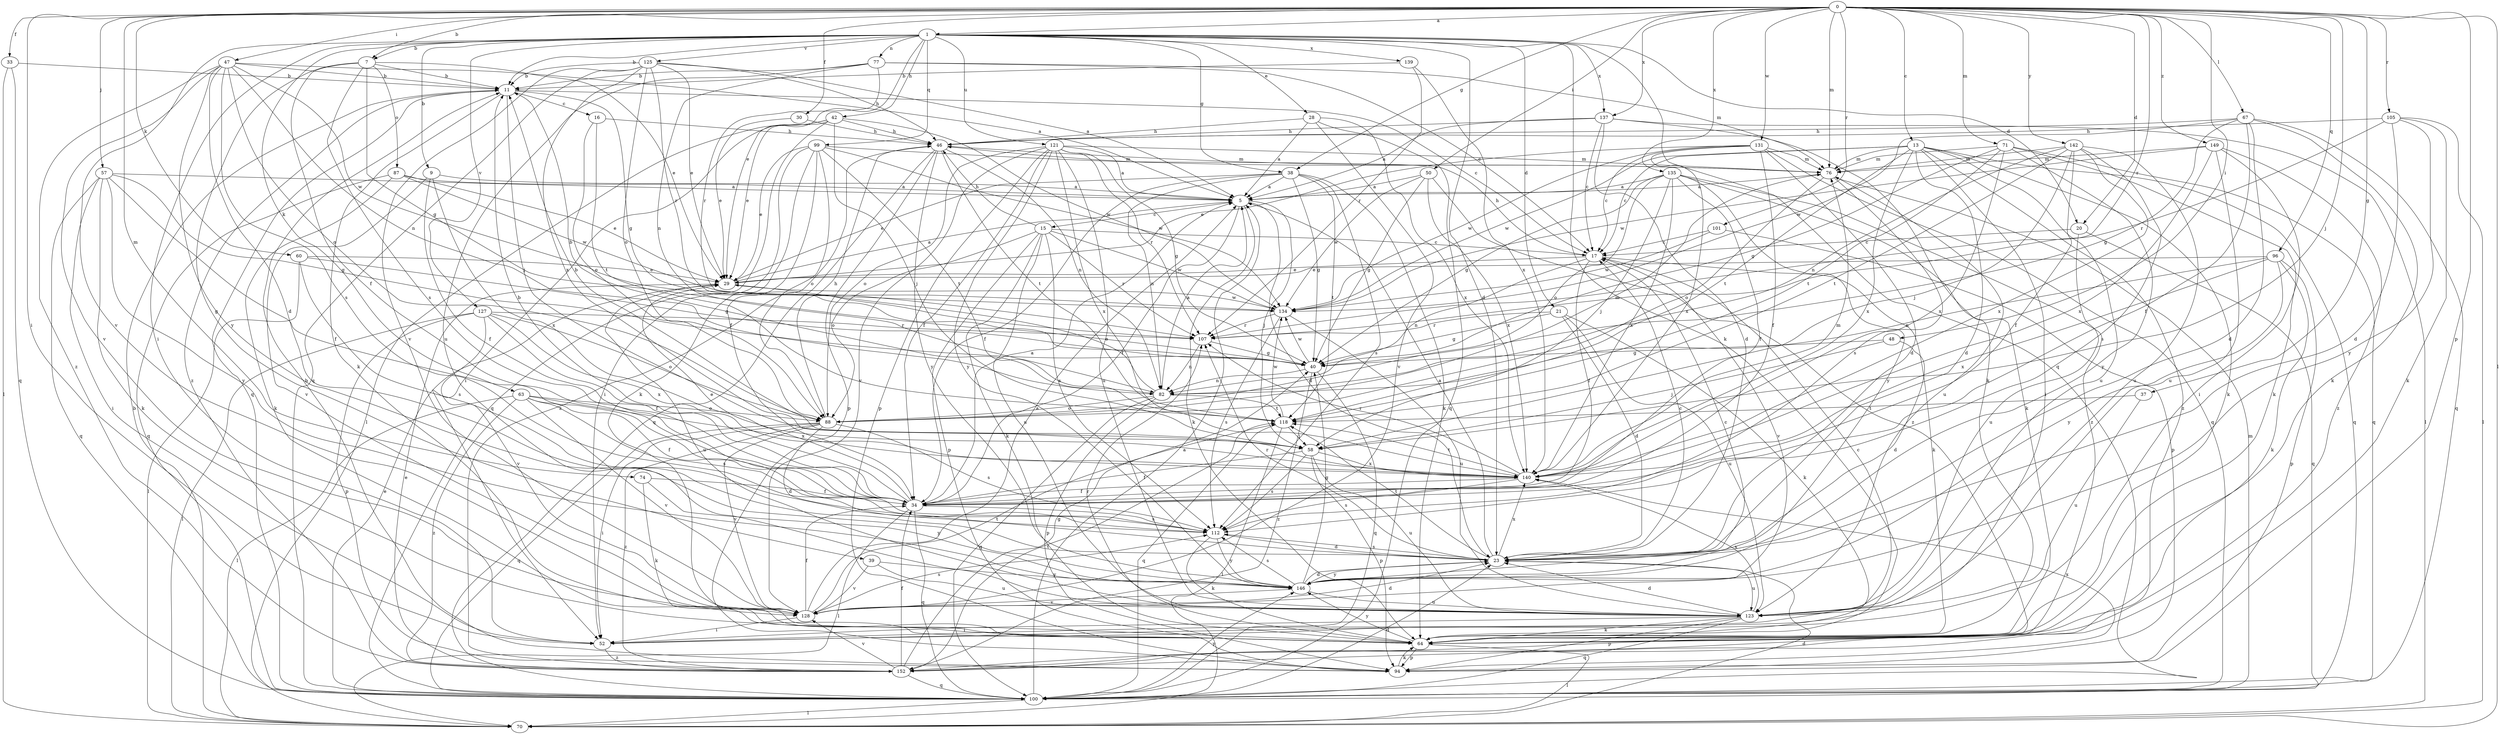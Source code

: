 strict digraph  {
0;
1;
5;
7;
9;
11;
13;
15;
16;
17;
20;
21;
23;
28;
29;
30;
33;
34;
37;
38;
39;
40;
42;
46;
47;
48;
50;
52;
57;
58;
60;
63;
64;
67;
70;
71;
74;
76;
77;
82;
87;
88;
94;
96;
99;
100;
101;
105;
107;
112;
118;
121;
123;
125;
127;
128;
131;
134;
135;
137;
139;
140;
142;
146;
149;
152;
0 -> 1  [label=a];
0 -> 7  [label=b];
0 -> 13  [label=c];
0 -> 20  [label=d];
0 -> 30  [label=f];
0 -> 33  [label=f];
0 -> 37  [label=g];
0 -> 38  [label=g];
0 -> 47  [label=i];
0 -> 48  [label=i];
0 -> 50  [label=i];
0 -> 52  [label=i];
0 -> 57  [label=j];
0 -> 58  [label=j];
0 -> 60  [label=k];
0 -> 67  [label=l];
0 -> 70  [label=l];
0 -> 71  [label=m];
0 -> 74  [label=m];
0 -> 76  [label=m];
0 -> 94  [label=p];
0 -> 96  [label=q];
0 -> 101  [label=r];
0 -> 105  [label=r];
0 -> 107  [label=r];
0 -> 131  [label=w];
0 -> 135  [label=x];
0 -> 137  [label=x];
0 -> 142  [label=y];
0 -> 149  [label=z];
1 -> 7  [label=b];
1 -> 9  [label=b];
1 -> 11  [label=b];
1 -> 20  [label=d];
1 -> 21  [label=d];
1 -> 23  [label=d];
1 -> 28  [label=e];
1 -> 29  [label=e];
1 -> 38  [label=g];
1 -> 42  [label=h];
1 -> 52  [label=i];
1 -> 63  [label=k];
1 -> 64  [label=k];
1 -> 77  [label=n];
1 -> 99  [label=q];
1 -> 100  [label=q];
1 -> 121  [label=u];
1 -> 125  [label=v];
1 -> 127  [label=v];
1 -> 128  [label=v];
1 -> 137  [label=x];
1 -> 139  [label=x];
5 -> 15  [label=c];
5 -> 23  [label=d];
5 -> 34  [label=f];
5 -> 58  [label=j];
5 -> 64  [label=k];
7 -> 11  [label=b];
7 -> 29  [label=e];
7 -> 34  [label=f];
7 -> 39  [label=g];
7 -> 40  [label=g];
7 -> 87  [label=o];
7 -> 112  [label=s];
9 -> 5  [label=a];
9 -> 34  [label=f];
9 -> 128  [label=v];
9 -> 140  [label=x];
11 -> 16  [label=c];
11 -> 17  [label=c];
11 -> 40  [label=g];
11 -> 58  [label=j];
11 -> 64  [label=k];
11 -> 100  [label=q];
11 -> 152  [label=z];
13 -> 17  [label=c];
13 -> 23  [label=d];
13 -> 52  [label=i];
13 -> 64  [label=k];
13 -> 76  [label=m];
13 -> 100  [label=q];
13 -> 118  [label=t];
13 -> 123  [label=u];
13 -> 134  [label=w];
13 -> 140  [label=x];
13 -> 152  [label=z];
15 -> 17  [label=c];
15 -> 46  [label=h];
15 -> 64  [label=k];
15 -> 88  [label=o];
15 -> 94  [label=p];
15 -> 107  [label=r];
15 -> 112  [label=s];
15 -> 123  [label=u];
15 -> 134  [label=w];
16 -> 46  [label=h];
16 -> 88  [label=o];
16 -> 118  [label=t];
17 -> 29  [label=e];
17 -> 34  [label=f];
17 -> 46  [label=h];
17 -> 64  [label=k];
17 -> 82  [label=n];
17 -> 128  [label=v];
20 -> 17  [label=c];
20 -> 100  [label=q];
20 -> 123  [label=u];
21 -> 23  [label=d];
21 -> 40  [label=g];
21 -> 64  [label=k];
21 -> 107  [label=r];
21 -> 123  [label=u];
23 -> 5  [label=a];
23 -> 17  [label=c];
23 -> 107  [label=r];
23 -> 112  [label=s];
23 -> 118  [label=t];
23 -> 123  [label=u];
23 -> 140  [label=x];
23 -> 146  [label=y];
28 -> 5  [label=a];
28 -> 46  [label=h];
28 -> 100  [label=q];
28 -> 128  [label=v];
28 -> 140  [label=x];
29 -> 5  [label=a];
29 -> 123  [label=u];
29 -> 134  [label=w];
30 -> 29  [label=e];
30 -> 46  [label=h];
33 -> 11  [label=b];
33 -> 70  [label=l];
33 -> 100  [label=q];
34 -> 5  [label=a];
34 -> 11  [label=b];
34 -> 29  [label=e];
34 -> 70  [label=l];
34 -> 100  [label=q];
34 -> 112  [label=s];
37 -> 118  [label=t];
37 -> 123  [label=u];
38 -> 5  [label=a];
38 -> 29  [label=e];
38 -> 34  [label=f];
38 -> 40  [label=g];
38 -> 64  [label=k];
38 -> 82  [label=n];
38 -> 112  [label=s];
38 -> 118  [label=t];
39 -> 123  [label=u];
39 -> 128  [label=v];
39 -> 146  [label=y];
40 -> 82  [label=n];
40 -> 100  [label=q];
40 -> 134  [label=w];
40 -> 152  [label=z];
42 -> 29  [label=e];
42 -> 46  [label=h];
42 -> 52  [label=i];
42 -> 58  [label=j];
42 -> 70  [label=l];
42 -> 100  [label=q];
42 -> 134  [label=w];
46 -> 76  [label=m];
46 -> 82  [label=n];
46 -> 94  [label=p];
46 -> 100  [label=q];
46 -> 118  [label=t];
46 -> 146  [label=y];
46 -> 152  [label=z];
47 -> 5  [label=a];
47 -> 11  [label=b];
47 -> 23  [label=d];
47 -> 82  [label=n];
47 -> 88  [label=o];
47 -> 112  [label=s];
47 -> 128  [label=v];
47 -> 134  [label=w];
47 -> 146  [label=y];
47 -> 152  [label=z];
48 -> 23  [label=d];
48 -> 40  [label=g];
48 -> 58  [label=j];
50 -> 5  [label=a];
50 -> 40  [label=g];
50 -> 134  [label=w];
50 -> 140  [label=x];
50 -> 152  [label=z];
52 -> 17  [label=c];
52 -> 152  [label=z];
57 -> 5  [label=a];
57 -> 34  [label=f];
57 -> 40  [label=g];
57 -> 52  [label=i];
57 -> 64  [label=k];
57 -> 100  [label=q];
57 -> 146  [label=y];
58 -> 11  [label=b];
58 -> 34  [label=f];
58 -> 94  [label=p];
58 -> 112  [label=s];
58 -> 123  [label=u];
58 -> 140  [label=x];
60 -> 29  [label=e];
60 -> 40  [label=g];
60 -> 70  [label=l];
60 -> 112  [label=s];
63 -> 34  [label=f];
63 -> 70  [label=l];
63 -> 88  [label=o];
63 -> 112  [label=s];
63 -> 128  [label=v];
63 -> 140  [label=x];
63 -> 152  [label=z];
64 -> 70  [label=l];
64 -> 94  [label=p];
64 -> 107  [label=r];
64 -> 146  [label=y];
67 -> 23  [label=d];
67 -> 34  [label=f];
67 -> 40  [label=g];
67 -> 46  [label=h];
67 -> 64  [label=k];
67 -> 100  [label=q];
67 -> 134  [label=w];
70 -> 11  [label=b];
70 -> 23  [label=d];
71 -> 40  [label=g];
71 -> 64  [label=k];
71 -> 76  [label=m];
71 -> 100  [label=q];
71 -> 118  [label=t];
71 -> 140  [label=x];
71 -> 146  [label=y];
74 -> 34  [label=f];
74 -> 64  [label=k];
74 -> 146  [label=y];
76 -> 5  [label=a];
76 -> 88  [label=o];
76 -> 112  [label=s];
76 -> 123  [label=u];
77 -> 11  [label=b];
77 -> 17  [label=c];
77 -> 76  [label=m];
77 -> 82  [label=n];
77 -> 107  [label=r];
77 -> 123  [label=u];
82 -> 5  [label=a];
82 -> 11  [label=b];
82 -> 29  [label=e];
82 -> 88  [label=o];
82 -> 94  [label=p];
82 -> 100  [label=q];
82 -> 118  [label=t];
87 -> 5  [label=a];
87 -> 29  [label=e];
87 -> 64  [label=k];
87 -> 100  [label=q];
87 -> 134  [label=w];
88 -> 23  [label=d];
88 -> 46  [label=h];
88 -> 52  [label=i];
88 -> 76  [label=m];
88 -> 100  [label=q];
88 -> 112  [label=s];
88 -> 128  [label=v];
88 -> 152  [label=z];
94 -> 11  [label=b];
94 -> 64  [label=k];
94 -> 140  [label=x];
96 -> 29  [label=e];
96 -> 64  [label=k];
96 -> 82  [label=n];
96 -> 94  [label=p];
96 -> 140  [label=x];
96 -> 146  [label=y];
99 -> 29  [label=e];
99 -> 34  [label=f];
99 -> 52  [label=i];
99 -> 64  [label=k];
99 -> 76  [label=m];
99 -> 88  [label=o];
99 -> 118  [label=t];
99 -> 134  [label=w];
100 -> 5  [label=a];
100 -> 23  [label=d];
100 -> 29  [label=e];
100 -> 70  [label=l];
100 -> 76  [label=m];
100 -> 146  [label=y];
101 -> 17  [label=c];
101 -> 94  [label=p];
101 -> 134  [label=w];
105 -> 23  [label=d];
105 -> 46  [label=h];
105 -> 64  [label=k];
105 -> 70  [label=l];
105 -> 107  [label=r];
105 -> 146  [label=y];
107 -> 40  [label=g];
107 -> 82  [label=n];
112 -> 23  [label=d];
112 -> 64  [label=k];
112 -> 146  [label=y];
118 -> 58  [label=j];
118 -> 70  [label=l];
118 -> 100  [label=q];
118 -> 134  [label=w];
121 -> 5  [label=a];
121 -> 34  [label=f];
121 -> 40  [label=g];
121 -> 76  [label=m];
121 -> 88  [label=o];
121 -> 94  [label=p];
121 -> 107  [label=r];
121 -> 123  [label=u];
121 -> 128  [label=v];
121 -> 140  [label=x];
121 -> 146  [label=y];
123 -> 23  [label=d];
123 -> 52  [label=i];
123 -> 64  [label=k];
123 -> 94  [label=p];
123 -> 100  [label=q];
123 -> 140  [label=x];
125 -> 5  [label=a];
125 -> 11  [label=b];
125 -> 29  [label=e];
125 -> 46  [label=h];
125 -> 88  [label=o];
125 -> 100  [label=q];
125 -> 107  [label=r];
125 -> 128  [label=v];
125 -> 140  [label=x];
127 -> 34  [label=f];
127 -> 70  [label=l];
127 -> 88  [label=o];
127 -> 94  [label=p];
127 -> 107  [label=r];
127 -> 128  [label=v];
127 -> 140  [label=x];
128 -> 5  [label=a];
128 -> 23  [label=d];
128 -> 34  [label=f];
128 -> 52  [label=i];
128 -> 112  [label=s];
128 -> 118  [label=t];
131 -> 17  [label=c];
131 -> 23  [label=d];
131 -> 29  [label=e];
131 -> 34  [label=f];
131 -> 76  [label=m];
131 -> 100  [label=q];
131 -> 134  [label=w];
131 -> 140  [label=x];
134 -> 107  [label=r];
134 -> 112  [label=s];
134 -> 123  [label=u];
135 -> 5  [label=a];
135 -> 34  [label=f];
135 -> 40  [label=g];
135 -> 58  [label=j];
135 -> 64  [label=k];
135 -> 88  [label=o];
135 -> 140  [label=x];
135 -> 146  [label=y];
135 -> 152  [label=z];
137 -> 5  [label=a];
137 -> 17  [label=c];
137 -> 23  [label=d];
137 -> 46  [label=h];
137 -> 64  [label=k];
137 -> 70  [label=l];
139 -> 11  [label=b];
139 -> 107  [label=r];
139 -> 140  [label=x];
140 -> 34  [label=f];
140 -> 76  [label=m];
140 -> 107  [label=r];
140 -> 112  [label=s];
140 -> 118  [label=t];
142 -> 34  [label=f];
142 -> 58  [label=j];
142 -> 76  [label=m];
142 -> 82  [label=n];
142 -> 112  [label=s];
142 -> 118  [label=t];
142 -> 123  [label=u];
142 -> 140  [label=x];
146 -> 17  [label=c];
146 -> 23  [label=d];
146 -> 40  [label=g];
146 -> 112  [label=s];
146 -> 123  [label=u];
146 -> 128  [label=v];
149 -> 52  [label=i];
149 -> 76  [label=m];
149 -> 123  [label=u];
149 -> 134  [label=w];
149 -> 140  [label=x];
149 -> 152  [label=z];
152 -> 29  [label=e];
152 -> 34  [label=f];
152 -> 40  [label=g];
152 -> 100  [label=q];
152 -> 118  [label=t];
152 -> 128  [label=v];
}
